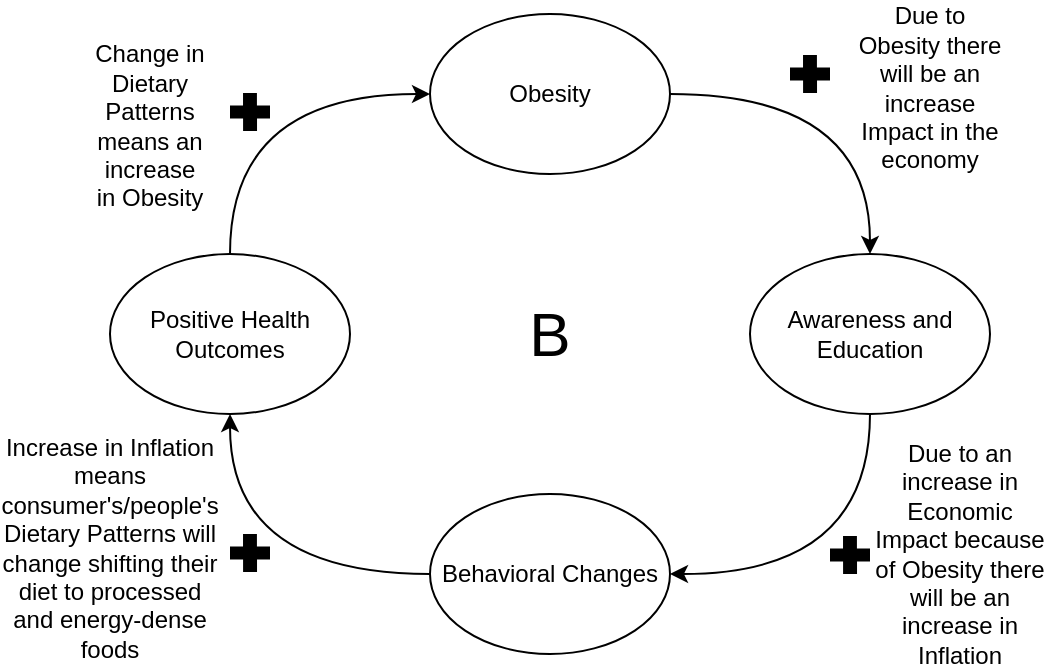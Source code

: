 <mxfile version="22.1.21" type="github">
  <diagram name="Page-1" id="pSBvFk2BeY6s0IXey9MD">
    <mxGraphModel dx="880" dy="434" grid="1" gridSize="10" guides="1" tooltips="1" connect="1" arrows="1" fold="1" page="1" pageScale="1" pageWidth="850" pageHeight="1100" math="0" shadow="0">
      <root>
        <mxCell id="0" />
        <mxCell id="1" parent="0" />
        <mxCell id="eXanJCdOBruwRP_AvD-p-1" style="edgeStyle=orthogonalEdgeStyle;rounded=0;orthogonalLoop=1;jettySize=auto;html=1;exitX=1;exitY=0.5;exitDx=0;exitDy=0;curved=1;" edge="1" parent="1" source="eXanJCdOBruwRP_AvD-p-2" target="eXanJCdOBruwRP_AvD-p-8">
          <mxGeometry relative="1" as="geometry" />
        </mxCell>
        <mxCell id="eXanJCdOBruwRP_AvD-p-2" value="" style="ellipse;whiteSpace=wrap;html=1;" vertex="1" parent="1">
          <mxGeometry x="360" y="80" width="120" height="80" as="geometry" />
        </mxCell>
        <mxCell id="eXanJCdOBruwRP_AvD-p-3" style="edgeStyle=orthogonalEdgeStyle;rounded=0;orthogonalLoop=1;jettySize=auto;html=1;exitX=0.5;exitY=0;exitDx=0;exitDy=0;entryX=0;entryY=0.5;entryDx=0;entryDy=0;curved=1;" edge="1" parent="1" source="eXanJCdOBruwRP_AvD-p-4" target="eXanJCdOBruwRP_AvD-p-2">
          <mxGeometry relative="1" as="geometry" />
        </mxCell>
        <mxCell id="eXanJCdOBruwRP_AvD-p-4" value="Positive Health Outcomes" style="ellipse;whiteSpace=wrap;html=1;" vertex="1" parent="1">
          <mxGeometry x="200" y="200" width="120" height="80" as="geometry" />
        </mxCell>
        <mxCell id="eXanJCdOBruwRP_AvD-p-5" style="edgeStyle=orthogonalEdgeStyle;rounded=0;orthogonalLoop=1;jettySize=auto;html=1;exitX=0;exitY=0.5;exitDx=0;exitDy=0;entryX=0.5;entryY=1;entryDx=0;entryDy=0;curved=1;" edge="1" parent="1" source="eXanJCdOBruwRP_AvD-p-6" target="eXanJCdOBruwRP_AvD-p-4">
          <mxGeometry relative="1" as="geometry" />
        </mxCell>
        <mxCell id="eXanJCdOBruwRP_AvD-p-6" value="Behavioral Changes" style="ellipse;whiteSpace=wrap;html=1;" vertex="1" parent="1">
          <mxGeometry x="360" y="320" width="120" height="80" as="geometry" />
        </mxCell>
        <mxCell id="eXanJCdOBruwRP_AvD-p-7" style="edgeStyle=orthogonalEdgeStyle;rounded=0;orthogonalLoop=1;jettySize=auto;html=1;exitX=0.5;exitY=1;exitDx=0;exitDy=0;entryX=1;entryY=0.5;entryDx=0;entryDy=0;curved=1;" edge="1" parent="1" source="eXanJCdOBruwRP_AvD-p-8" target="eXanJCdOBruwRP_AvD-p-6">
          <mxGeometry relative="1" as="geometry" />
        </mxCell>
        <mxCell id="eXanJCdOBruwRP_AvD-p-8" value="Awareness and Education" style="ellipse;whiteSpace=wrap;html=1;" vertex="1" parent="1">
          <mxGeometry x="520" y="200" width="120" height="80" as="geometry" />
        </mxCell>
        <mxCell id="eXanJCdOBruwRP_AvD-p-9" value="Obesity" style="text;html=1;strokeColor=none;fillColor=none;align=center;verticalAlign=middle;whiteSpace=wrap;rounded=0;" vertex="1" parent="1">
          <mxGeometry x="370" y="105" width="100" height="30" as="geometry" />
        </mxCell>
        <mxCell id="eXanJCdOBruwRP_AvD-p-10" value="B" style="text;html=1;strokeColor=none;fillColor=none;align=center;verticalAlign=middle;whiteSpace=wrap;rounded=0;fontSize=31;" vertex="1" parent="1">
          <mxGeometry x="390" y="225" width="60" height="30" as="geometry" />
        </mxCell>
        <mxCell id="eXanJCdOBruwRP_AvD-p-11" value="" style="shape=mxgraph.signs.healthcare.first_aid;html=1;pointerEvents=1;fillColor=#000000;strokeColor=none;verticalLabelPosition=bottom;verticalAlign=top;align=center;" vertex="1" parent="1">
          <mxGeometry x="260" y="340" width="20" height="19" as="geometry" />
        </mxCell>
        <mxCell id="eXanJCdOBruwRP_AvD-p-12" value="Due to Obesity there will be an increase Impact in the economy" style="text;html=1;strokeColor=none;fillColor=none;align=center;verticalAlign=middle;whiteSpace=wrap;rounded=0;" vertex="1" parent="1">
          <mxGeometry x="570" y="101.5" width="80" height="30" as="geometry" />
        </mxCell>
        <mxCell id="eXanJCdOBruwRP_AvD-p-13" value="Due to an increase in Economic Impact because of Obesity there will be an increase in Inflation" style="text;html=1;strokeColor=none;fillColor=none;align=center;verticalAlign=middle;whiteSpace=wrap;rounded=0;" vertex="1" parent="1">
          <mxGeometry x="580" y="334.5" width="90" height="30" as="geometry" />
        </mxCell>
        <mxCell id="eXanJCdOBruwRP_AvD-p-14" value="Increase in Inflation means consumer&#39;s/people&#39;s Dietary Patterns will change shifting their diet to processed and energy-dense foods" style="text;html=1;strokeColor=none;fillColor=none;align=center;verticalAlign=middle;whiteSpace=wrap;rounded=0;" vertex="1" parent="1">
          <mxGeometry x="160" y="319.5" width="80" height="55.5" as="geometry" />
        </mxCell>
        <mxCell id="eXanJCdOBruwRP_AvD-p-15" value="Change in Dietary Patterns means an increase in Obesity" style="text;html=1;strokeColor=none;fillColor=none;align=center;verticalAlign=middle;whiteSpace=wrap;rounded=0;" vertex="1" parent="1">
          <mxGeometry x="190" y="120.5" width="60" height="30" as="geometry" />
        </mxCell>
        <mxCell id="eXanJCdOBruwRP_AvD-p-16" value="" style="shape=mxgraph.signs.healthcare.first_aid;html=1;pointerEvents=1;fillColor=#000000;strokeColor=none;verticalLabelPosition=bottom;verticalAlign=top;align=center;" vertex="1" parent="1">
          <mxGeometry x="260" y="119.5" width="20" height="19" as="geometry" />
        </mxCell>
        <mxCell id="eXanJCdOBruwRP_AvD-p-17" value="" style="shape=mxgraph.signs.healthcare.first_aid;html=1;pointerEvents=1;fillColor=#000000;strokeColor=none;verticalLabelPosition=bottom;verticalAlign=top;align=center;" vertex="1" parent="1">
          <mxGeometry x="560" y="341" width="20" height="19" as="geometry" />
        </mxCell>
        <mxCell id="eXanJCdOBruwRP_AvD-p-18" value="" style="shape=mxgraph.signs.healthcare.first_aid;html=1;pointerEvents=1;fillColor=#000000;strokeColor=none;verticalLabelPosition=bottom;verticalAlign=top;align=center;" vertex="1" parent="1">
          <mxGeometry x="540" y="100.5" width="20" height="19" as="geometry" />
        </mxCell>
      </root>
    </mxGraphModel>
  </diagram>
</mxfile>
